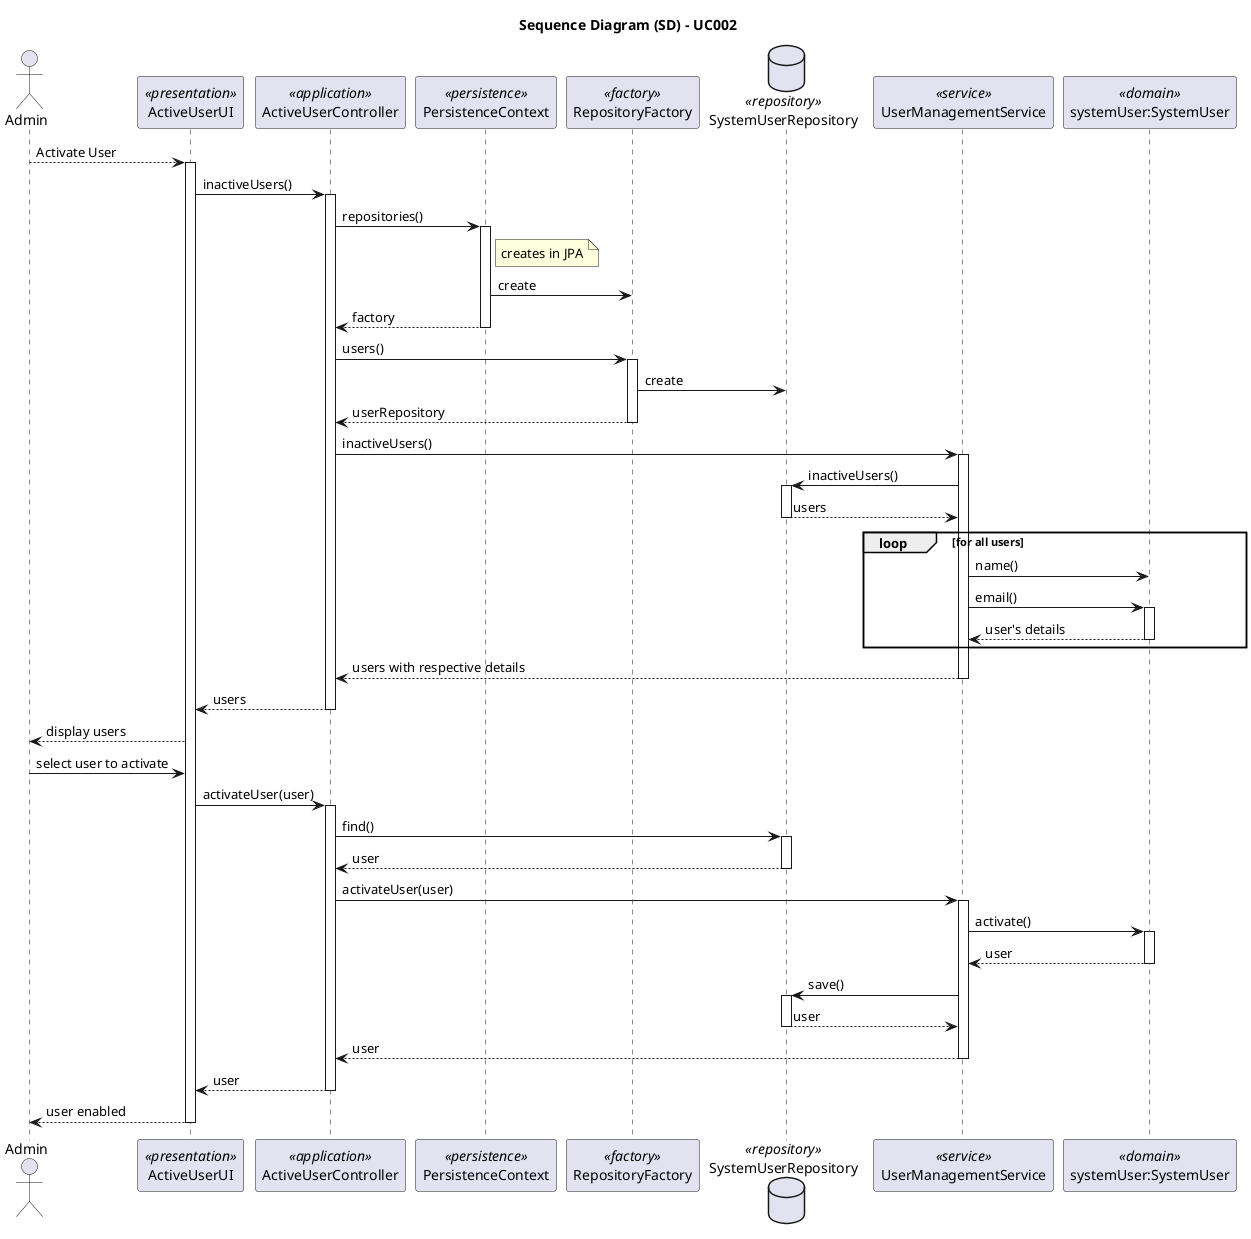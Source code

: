 @startuml
skinparam packageStyle rectangle
skinparam shadowing false
skinparam linetype polyline

skinparam classAttributeIconSize 0

title Sequence Diagram (SD) - UC002

actor Admin as Actor
participant ActiveUserUI as UI <<presentation>>
participant ActiveUserController as Controller <<application>>
participant PersistenceContext as Persistence <<persistence>>
participant RepositoryFactory as Factory <<factory>>
database SystemUserRepository as Repository <<repository>>
participant UserManagementService as Service <<service>>
participant "systemUser:SystemUser" as Domain <<domain>>

Actor --> UI: Activate User
activate UI
    UI -> Controller: inactiveUsers()
    activate Controller

        Controller -> Persistence: repositories()
        activate Persistence
            note right of Persistence: creates in JPA
            Persistence -> Factory: create
            Persistence --> Controller: factory
        deactivate Persistence

        Controller -> Factory: users()
        activate Factory
            Factory -> Repository: create
            Factory --> Controller: userRepository
        deactivate Factory

        Controller -> Service: inactiveUsers()
        activate Service

            Service -> Repository: inactiveUsers()
            activate Repository

                Repository --> Service: users
            deactivate Repository

            loop for all users
                Service -> Domain: name()
                Service -> Domain: email()
                activate Domain

                    Domain --> Service: user's details
                deactivate Domain
            end loop

            Service --> Controller: users with respective details
        deactivate Service

        Controller --> UI: users
    deactivate Controller

    UI --> Actor: display users

    Actor -> UI: select user to activate

    UI -> Controller: activateUser(user)
    activate Controller

        Controller -> Repository: find()
        activate Repository

            Repository --> Controller: user
        deactivate Repository

        Controller -> Service: activateUser(user)
        activate Service

            Service -> Domain: activate()
            activate Domain

                Domain --> Service: user
            deactivate Domain

            Service -> Repository: save()
            activate Repository

                Repository --> Service: user
            deactivate Repository

            Service --> Controller: user
        deactivate Service

        Controller --> UI: user
    deactivate Controller

    UI --> Actor: user enabled
deactivate UI

@enduml